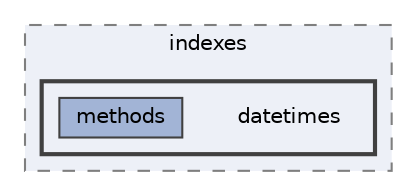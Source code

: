 digraph "/home/jam/Research/IRES-2025/dev/src/llm-scripts/testing/hypothesis-testing/hyp-env/lib/python3.12/site-packages/pandas/tests/indexes/datetimes"
{
 // LATEX_PDF_SIZE
  bgcolor="transparent";
  edge [fontname=Helvetica,fontsize=10,labelfontname=Helvetica,labelfontsize=10];
  node [fontname=Helvetica,fontsize=10,shape=box,height=0.2,width=0.4];
  compound=true
  subgraph clusterdir_e08fdec5df0bd390b28873e33ccbb59c {
    graph [ bgcolor="#edf0f7", pencolor="grey50", label="indexes", fontname=Helvetica,fontsize=10 style="filled,dashed", URL="dir_e08fdec5df0bd390b28873e33ccbb59c.html",tooltip=""]
  subgraph clusterdir_d02a21dfe28f91f9026d03bac1abf94a {
    graph [ bgcolor="#edf0f7", pencolor="grey25", label="", fontname=Helvetica,fontsize=10 style="filled,bold", URL="dir_d02a21dfe28f91f9026d03bac1abf94a.html",tooltip=""]
    dir_d02a21dfe28f91f9026d03bac1abf94a [shape=plaintext, label="datetimes"];
  dir_bd9d69f984130e640e6832b7bceff7f5 [label="methods", fillcolor="#a2b4d6", color="grey25", style="filled", URL="dir_bd9d69f984130e640e6832b7bceff7f5.html",tooltip=""];
  }
  }
}
